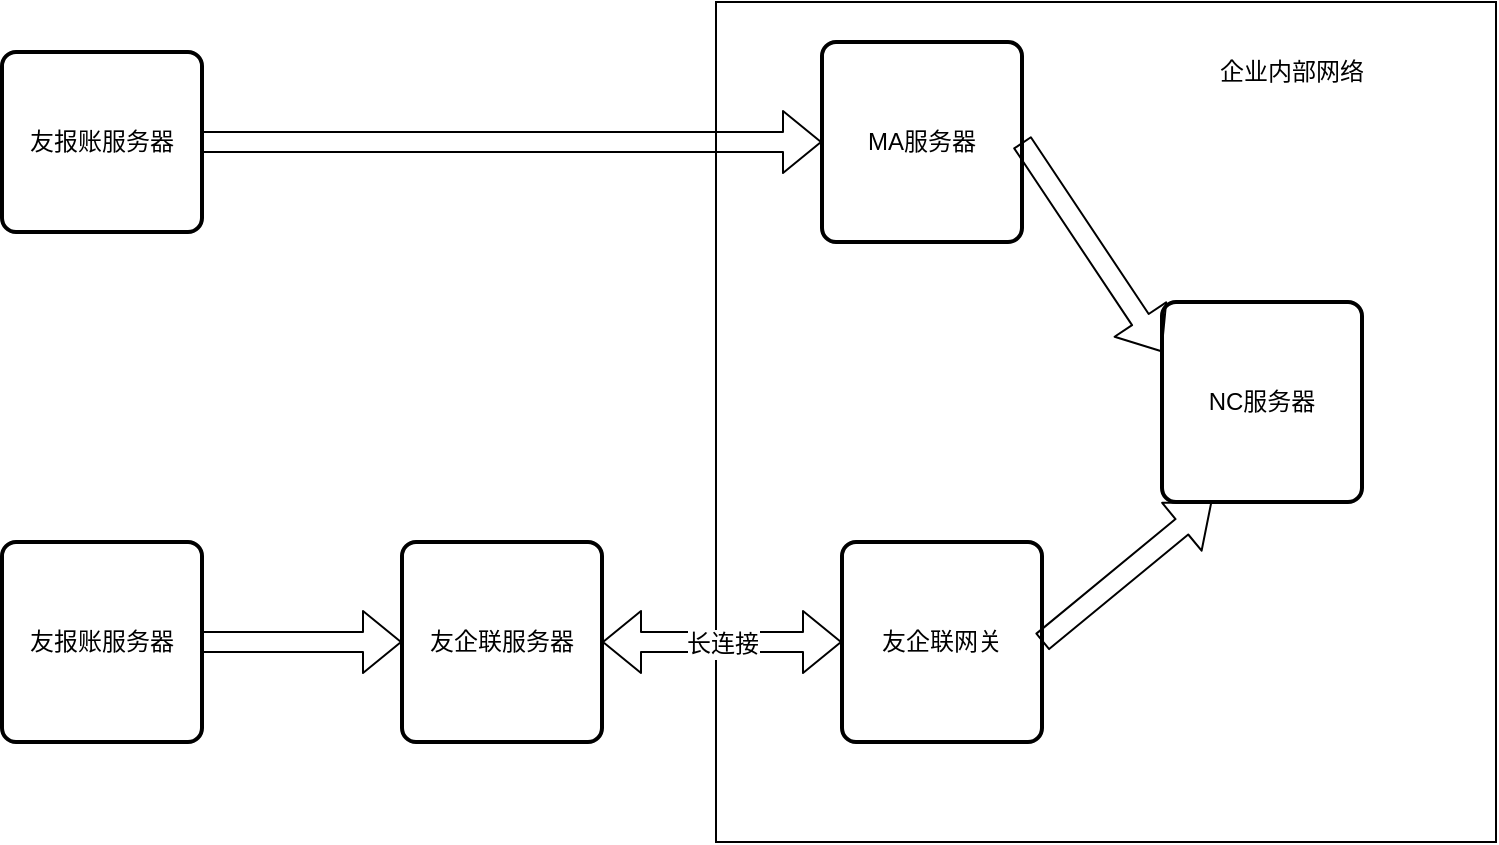 <mxfile version="10.9.6" type="github"><diagram id="S35kAuVThSdRKn1hurVZ" name="第 1 页"><mxGraphModel dx="899" dy="521" grid="1" gridSize="10" guides="1" tooltips="1" connect="1" arrows="1" fold="1" page="1" pageScale="1" pageWidth="827" pageHeight="1169" math="0" shadow="0"><root><mxCell id="0"/><mxCell id="1" parent="0"/><mxCell id="JfllySRR4Zd4kC8SaN_J-14" value="" style="rounded=0;whiteSpace=wrap;html=1;" vertex="1" parent="1"><mxGeometry x="437" y="30" width="390" height="420" as="geometry"/></mxCell><mxCell id="JfllySRR4Zd4kC8SaN_J-1" value="友报账服务器" style="rounded=1;whiteSpace=wrap;html=1;absoluteArcSize=1;arcSize=14;strokeWidth=2;" vertex="1" parent="1"><mxGeometry x="80" y="55" width="100" height="90" as="geometry"/></mxCell><mxCell id="JfllySRR4Zd4kC8SaN_J-2" value="MA服务器" style="rounded=1;whiteSpace=wrap;html=1;absoluteArcSize=1;arcSize=14;strokeWidth=2;" vertex="1" parent="1"><mxGeometry x="490" y="50" width="100" height="100" as="geometry"/></mxCell><mxCell id="JfllySRR4Zd4kC8SaN_J-3" value="友企联服务器" style="rounded=1;whiteSpace=wrap;html=1;absoluteArcSize=1;arcSize=14;strokeWidth=2;" vertex="1" parent="1"><mxGeometry x="280" y="300" width="100" height="100" as="geometry"/></mxCell><mxCell id="JfllySRR4Zd4kC8SaN_J-4" value="友企联网关" style="rounded=1;whiteSpace=wrap;html=1;absoluteArcSize=1;arcSize=14;strokeWidth=2;" vertex="1" parent="1"><mxGeometry x="500" y="300" width="100" height="100" as="geometry"/></mxCell><mxCell id="JfllySRR4Zd4kC8SaN_J-5" value="NC服务器" style="rounded=1;whiteSpace=wrap;html=1;absoluteArcSize=1;arcSize=14;strokeWidth=2;" vertex="1" parent="1"><mxGeometry x="660" y="180" width="100" height="100" as="geometry"/></mxCell><mxCell id="JfllySRR4Zd4kC8SaN_J-6" value="" style="shape=flexArrow;endArrow=classic;html=1;entryX=0;entryY=0.5;entryDx=0;entryDy=0;exitX=1;exitY=0.5;exitDx=0;exitDy=0;" edge="1" parent="1" source="JfllySRR4Zd4kC8SaN_J-1" target="JfllySRR4Zd4kC8SaN_J-2"><mxGeometry width="50" height="50" relative="1" as="geometry"><mxPoint x="400" y="170" as="sourcePoint"/><mxPoint x="450" y="120" as="targetPoint"/></mxGeometry></mxCell><mxCell id="JfllySRR4Zd4kC8SaN_J-7" value="" style="shape=flexArrow;endArrow=classic;html=1;entryX=0;entryY=0.25;entryDx=0;entryDy=0;exitX=1;exitY=0.5;exitDx=0;exitDy=0;" edge="1" parent="1" source="JfllySRR4Zd4kC8SaN_J-2" target="JfllySRR4Zd4kC8SaN_J-5"><mxGeometry width="50" height="50" relative="1" as="geometry"><mxPoint x="590" y="150" as="sourcePoint"/><mxPoint x="660.711" y="100" as="targetPoint"/></mxGeometry></mxCell><mxCell id="JfllySRR4Zd4kC8SaN_J-9" value="" style="shape=flexArrow;endArrow=classic;startArrow=classic;html=1;entryX=0;entryY=0.5;entryDx=0;entryDy=0;exitX=1;exitY=0.5;exitDx=0;exitDy=0;" edge="1" parent="1" source="JfllySRR4Zd4kC8SaN_J-3" target="JfllySRR4Zd4kC8SaN_J-4"><mxGeometry width="50" height="50" relative="1" as="geometry"><mxPoint x="430" y="320" as="sourcePoint"/><mxPoint x="480" y="270" as="targetPoint"/></mxGeometry></mxCell><mxCell id="JfllySRR4Zd4kC8SaN_J-11" value="长连接" style="text;html=1;resizable=0;points=[];align=center;verticalAlign=middle;labelBackgroundColor=#ffffff;" vertex="1" connectable="0" parent="JfllySRR4Zd4kC8SaN_J-9"><mxGeometry y="-1" relative="1" as="geometry"><mxPoint as="offset"/></mxGeometry></mxCell><mxCell id="JfllySRR4Zd4kC8SaN_J-10" value="" style="shape=flexArrow;endArrow=classic;html=1;entryX=0.25;entryY=1;entryDx=0;entryDy=0;exitX=1;exitY=0.5;exitDx=0;exitDy=0;" edge="1" parent="1" source="JfllySRR4Zd4kC8SaN_J-4" target="JfllySRR4Zd4kC8SaN_J-5"><mxGeometry width="50" height="50" relative="1" as="geometry"><mxPoint x="630" y="370" as="sourcePoint"/><mxPoint x="680" y="320" as="targetPoint"/></mxGeometry></mxCell><mxCell id="JfllySRR4Zd4kC8SaN_J-12" value="友报账服务器" style="rounded=1;whiteSpace=wrap;html=1;absoluteArcSize=1;arcSize=14;strokeWidth=2;" vertex="1" parent="1"><mxGeometry x="80" y="300" width="100" height="100" as="geometry"/></mxCell><mxCell id="JfllySRR4Zd4kC8SaN_J-13" value="" style="shape=flexArrow;endArrow=classic;html=1;entryX=0;entryY=0.5;entryDx=0;entryDy=0;exitX=1;exitY=0.5;exitDx=0;exitDy=0;" edge="1" parent="1" source="JfllySRR4Zd4kC8SaN_J-12" target="JfllySRR4Zd4kC8SaN_J-3"><mxGeometry width="50" height="50" relative="1" as="geometry"><mxPoint x="210" y="370" as="sourcePoint"/><mxPoint x="260" y="320" as="targetPoint"/></mxGeometry></mxCell><mxCell id="JfllySRR4Zd4kC8SaN_J-15" value="企业内部网络" style="text;html=1;strokeColor=none;fillColor=none;align=center;verticalAlign=middle;whiteSpace=wrap;rounded=0;" vertex="1" parent="1"><mxGeometry x="670" y="55" width="110" height="20" as="geometry"/></mxCell></root></mxGraphModel></diagram></mxfile>